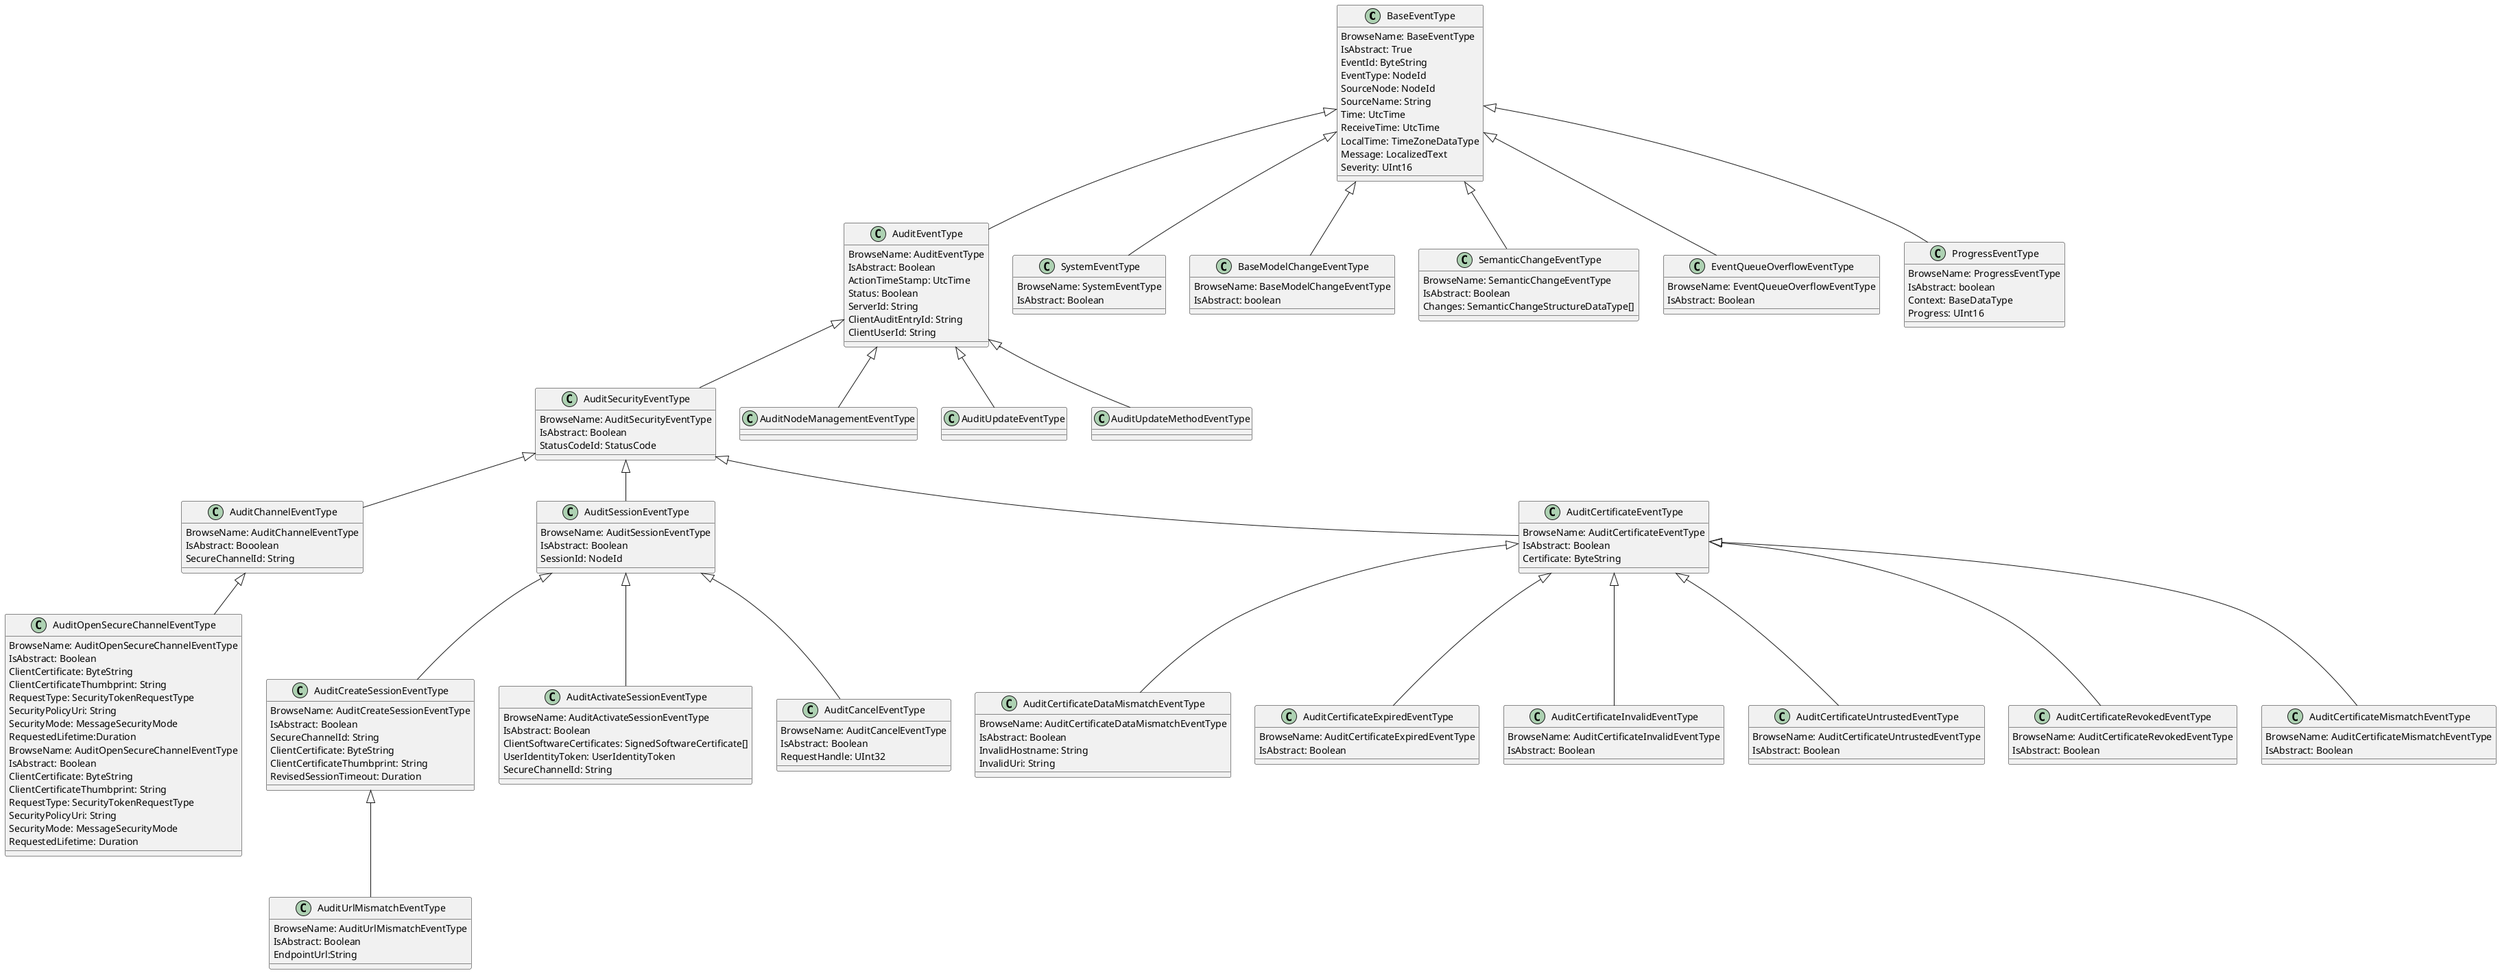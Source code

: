 @startuml
class BaseEventType  {
BrowseName: BaseEventType
IsAbstract: True
EventId: ByteString
EventType: NodeId
SourceNode: NodeId
SourceName: String
Time: UtcTime
ReceiveTime: UtcTime
LocalTime: TimeZoneDataType
Message: LocalizedText
Severity: UInt16
}

class AuditEventType {
BrowseName: AuditEventType
IsAbstract: Boolean
ActionTimeStamp: UtcTime
Status: Boolean
ServerId: String
ClientAuditEntryId: String
ClientUserId: String
}

class AuditSecurityEventType{
BrowseName: AuditSecurityEventType
IsAbstract: Boolean
StatusCodeId: StatusCode
}

class AuditChannelEventType{
BrowseName: AuditChannelEventType
IsAbstract: Booolean
SecureChannelId: String
}
class AuditOpenSecureChannelEventType{
BrowseName: AuditOpenSecureChannelEventType
IsAbstract: Boolean
ClientCertificate: ByteString
ClientCertificateThumbprint: String
RequestType: SecurityTokenRequestType
SecurityPolicyUri: String
SecurityMode: MessageSecurityMode
RequestedLifetime:Duration
}
class AuditOpenSecureChannelEventType{
BrowseName: AuditOpenSecureChannelEventType
IsAbstract: Boolean
ClientCertificate: ByteString
ClientCertificateThumbprint: String
RequestType: SecurityTokenRequestType
SecurityPolicyUri: String
SecurityMode: MessageSecurityMode
RequestedLifetime: Duration
}



class AuditSessionEventType{
BrowseName: AuditSessionEventType
IsAbstract: Boolean
SessionId: NodeId
}
class AuditCreateSessionEventType{
BrowseName: AuditCreateSessionEventType
IsAbstract: Boolean
SecureChannelId: String
ClientCertificate: ByteString
ClientCertificateThumbprint: String
RevisedSessionTimeout: Duration
}
class AuditUrlMismatchEventType{
BrowseName: AuditUrlMismatchEventType
IsAbstract: Boolean
EndpointUrl:String
}
class AuditActivateSessionEventType{
BrowseName: AuditActivateSessionEventType
IsAbstract: Boolean
ClientSoftwareCertificates: SignedSoftwareCertificate[]
UserIdentityToken: UserIdentityToken
SecureChannelId: String
}
class AuditCancelEventType{
BrowseName: AuditCancelEventType
IsAbstract: Boolean
RequestHandle: UInt32
}

class AuditCertificateEventType{
BrowseName: AuditCertificateEventType
IsAbstract: Boolean
Certificate: ByteString
}
class AuditCertificateDataMismatchEventType{
BrowseName: AuditCertificateDataMismatchEventType
IsAbstract: Boolean
InvalidHostname: String
InvalidUri: String
}
class AuditCertificateExpiredEventType{
BrowseName: AuditCertificateExpiredEventType
IsAbstract: Boolean
}
class AuditCertificateInvalidEventType{
BrowseName: AuditCertificateInvalidEventType
IsAbstract: Boolean
}
class AuditCertificateUntrustedEventType{
BrowseName: AuditCertificateUntrustedEventType
IsAbstract: Boolean
}
class AuditCertificateRevokedEventType{
BrowseName: AuditCertificateRevokedEventType
IsAbstract: Boolean
}
class AuditCertificateMismatchEventType{
BrowseName: AuditCertificateMismatchEventType
IsAbstract: Boolean
}

class AuditNodeManagementEventType{

}
class AuditUpdateEventType{

}
class AuditUpdateMethodEventType{

}

class SystemEventType {
BrowseName: SystemEventType
IsAbstract: Boolean
}

class BaseModelChangeEventType {
BrowseName: BaseModelChangeEventType
IsAbstract: boolean
}

class SemanticChangeEventType{
BrowseName: SemanticChangeEventType
IsAbstract: Boolean
Changes: SemanticChangeStructureDataType[]
}

class EventQueueOverflowEventType{
BrowseName: EventQueueOverflowEventType
IsAbstract: Boolean
}

class ProgressEventType{
BrowseName: ProgressEventType
IsAbstract: boolean
Context: BaseDataType
Progress: UInt16
}




BaseEventType <|--  AuditEventType
BaseEventType <|--  SystemEventType
BaseEventType <|--  BaseModelChangeEventType
BaseEventType <|--  SemanticChangeEventType
BaseEventType <|--  EventQueueOverflowEventType
BaseEventType <|--  ProgressEventType

AuditEventType <|-- AuditSecurityEventType
AuditEventType <|-- AuditNodeManagementEventType
AuditEventType <|-- AuditUpdateEventType
AuditEventType <|-- AuditUpdateMethodEventType

AuditSecurityEventType <|-- AuditChannelEventType
AuditSecurityEventType <|-- AuditSessionEventType
AuditSecurityEventType <|-- AuditCertificateEventType

AuditChannelEventType <|-- AuditOpenSecureChannelEventType

AuditSessionEventType <|-- AuditCreateSessionEventType
AuditSessionEventType <|-- AuditActivateSessionEventType
AuditSessionEventType <|-- AuditCancelEventType


AuditCreateSessionEventType <|-- AuditUrlMismatchEventType

AuditCertificateEventType <|-- AuditCertificateDataMismatchEventType
AuditCertificateEventType <|-- AuditCertificateExpiredEventType
AuditCertificateEventType <|-- AuditCertificateInvalidEventType
AuditCertificateEventType <|-- AuditCertificateUntrustedEventType
AuditCertificateEventType <|-- AuditCertificateRevokedEventType
AuditCertificateEventType <|-- AuditCertificateMismatchEventType



@enduml